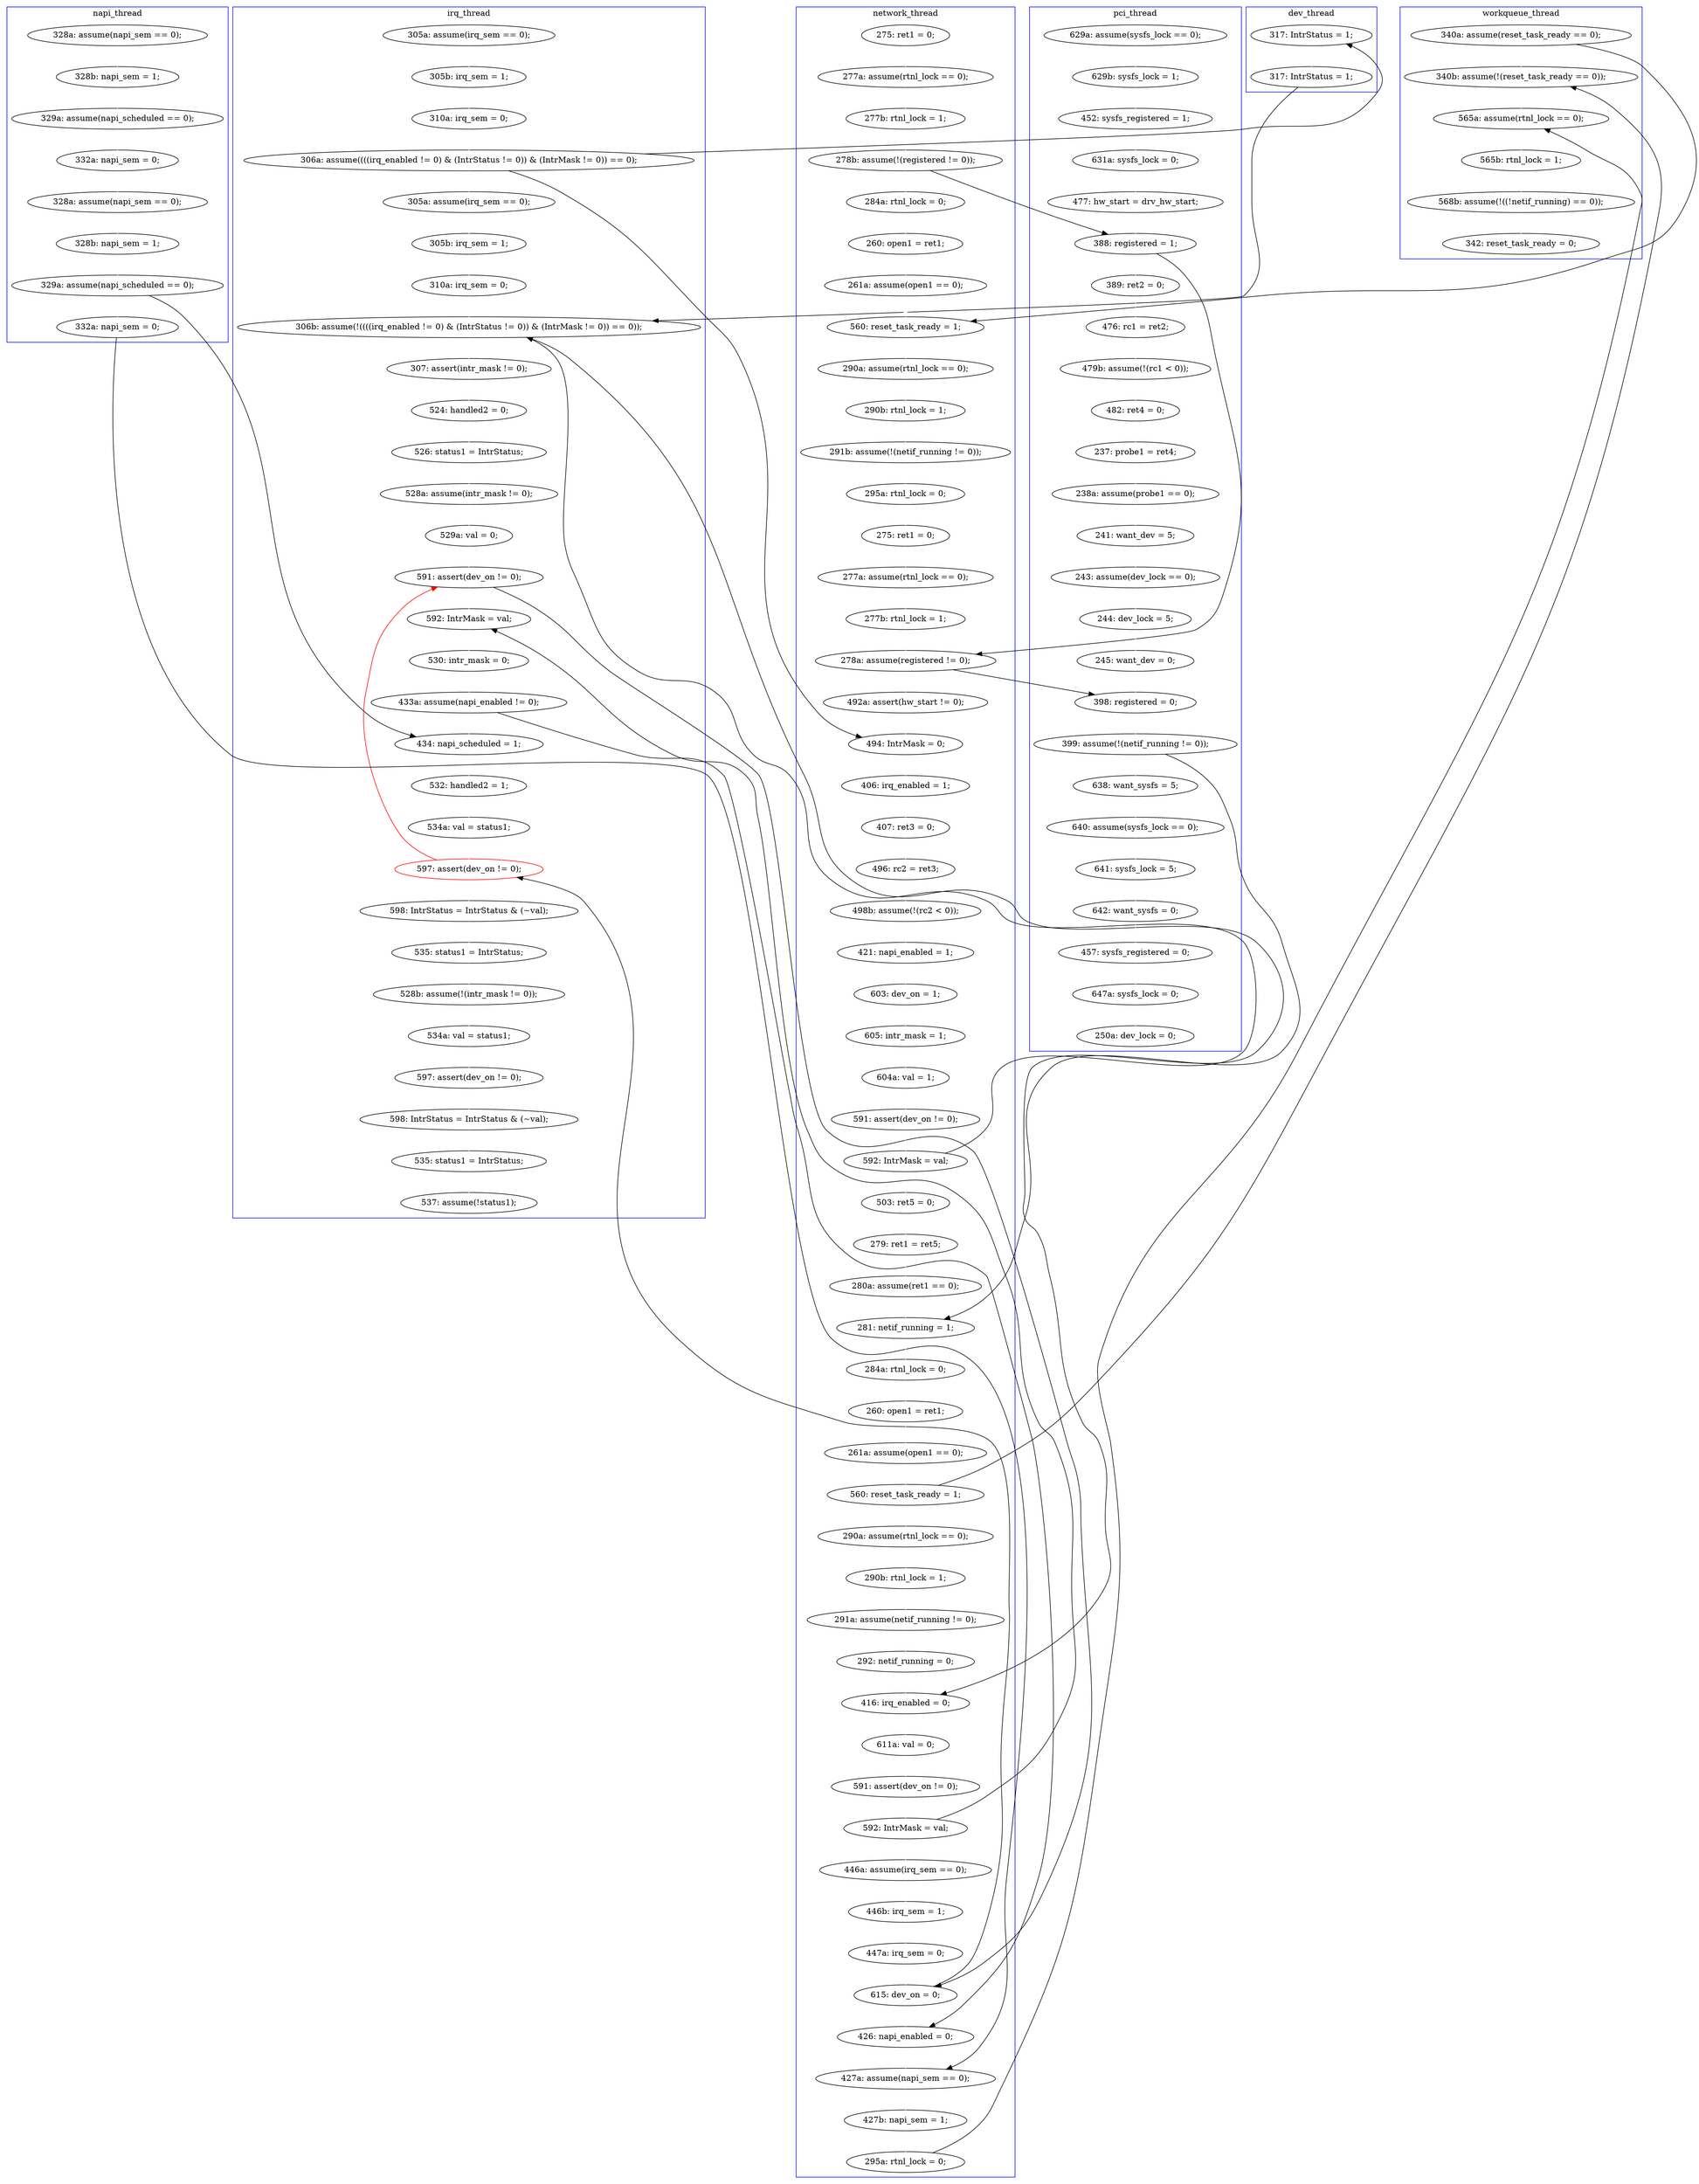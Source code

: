 digraph Counterexample {
	234 -> 236 [color = white, style = solid]
	28 -> 30 [color = white, style = solid]
	142 -> 143 [color = white, style = solid]
	157 -> 161 [color = white, style = solid]
	33 -> 55 [color = white, style = solid]
	252 -> 262 [color = black, style = solid, constraint = false]
	224 -> 230 [color = white, style = solid]
	167 -> 168 [color = white, style = solid]
	44 -> 63 [color = black, style = solid, constraint = false]
	161 -> 167 [color = white, style = solid]
	263 -> 264 [color = white, style = solid]
	88 -> 253 [color = black, style = solid, constraint = false]
	150 -> 153 [color = white, style = solid]
	68 -> 69 [color = white, style = solid]
	30 -> 31 [color = white, style = solid]
	187 -> 188 [color = black, style = solid, constraint = false]
	252 -> 253 [color = white, style = solid]
	269 -> 271 [color = white, style = solid]
	124 -> 131 [color = white, style = solid]
	188 -> 189 [color = white, style = solid]
	91 -> 94 [color = white, style = solid]
	204 -> 212 [color = white, style = solid]
	220 -> 221 [color = white, style = solid]
	33 -> 103 [color = black, style = solid, constraint = false]
	241 -> 244 [color = white, style = solid]
	148 -> 149 [color = white, style = solid]
	31 -> 33 [color = white, style = solid]
	96 -> 98 [color = white, style = solid]
	131 -> 134 [color = white, style = solid]
	248 -> 254 [color = white, style = solid]
	221 -> 223 [color = white, style = solid]
	105 -> 108 [color = white, style = solid]
	216 -> 238 [color = white, style = solid]
	132 -> 176 [color = white, style = solid]
	118 -> 119 [color = white, style = solid]
	143 -> 148 [color = white, style = solid]
	175 -> 186 [color = white, style = solid]
	187 -> 195 [color = white, style = solid]
	169 -> 170 [color = white, style = solid]
	44 -> 280 [color = white, style = solid]
	256 -> 257 [color = white, style = solid]
	215 -> 280 [color = black, style = solid, constraint = false]
	210 -> 215 [color = white, style = solid]
	270 -> 293 [color = black, style = solid, constraint = false]
	186 -> 187 [color = white, style = solid]
	203 -> 207 [color = white, style = solid]
	137 -> 142 [color = white, style = solid]
	215 -> 220 [color = white, style = solid]
	262 -> 263 [color = white, style = solid]
	254 -> 262 [color = white, style = solid]
	86 -> 88 [color = white, style = solid]
	196 -> 199 [color = white, style = solid]
	112 -> 115 [color = white, style = solid]
	274 -> 277 [color = white, style = solid]
	59 -> 63 [color = white, style = solid]
	244 -> 252 [color = white, style = solid]
	212 -> 216 [color = white, style = solid]
	117 -> 118 [color = white, style = solid]
	103 -> 137 [color = black, style = solid, constraint = false]
	74 -> 75 [color = white, style = solid]
	280 -> 293 [color = white, style = solid]
	149 -> 150 [color = white, style = solid]
	237 -> 241 [color = black, style = solid, constraint = false]
	168 -> 169 [color = white, style = solid]
	119 -> 157 [color = white, style = solid]
	160 -> 173 [color = white, style = solid]
	254 -> 269 [color = black, style = solid, constraint = false]
	47 -> 143 [color = black, style = solid, constraint = false]
	88 -> 180 [color = white, style = solid]
	90 -> 91 [color = white, style = solid]
	246 -> 248 [color = white, style = solid]
	230 -> 234 [color = white, style = solid]
	188 -> 230 [color = black, style = solid, constraint = false]
	104 -> 105 [color = white, style = solid]
	108 -> 109 [color = white, style = solid]
	47 -> 159 [color = white, style = solid]
	153 -> 156 [color = white, style = solid]
	98 -> 103 [color = white, style = solid]
	156 -> 171 [color = white, style = solid]
	238 -> 254 [color = black, style = solid, constraint = false]
	199 -> 202 [color = white, style = solid]
	264 -> 270 [color = white, style = solid]
	277 -> 289 [color = white, style = solid]
	289 -> 291 [color = white, style = solid]
	271 -> 274 [color = white, style = solid]
	56 -> 59 [color = white, style = solid]
	37 -> 38 [color = white, style = solid]
	134 -> 135 [color = white, style = solid]
	236 -> 237 [color = white, style = solid]
	159 -> 160 [color = white, style = solid]
	161 -> 202 [color = black, style = solid, constraint = false]
	63 -> 68 [color = white, style = solid]
	103 -> 104 [color = white, style = solid]
	38 -> 42 [color = white, style = solid]
	201 -> 204 [color = white, style = solid]
	77 -> 83 [color = white, style = solid]
	273 -> 298 [color = white, style = solid]
	300 -> 301 [color = white, style = solid]
	180 -> 263 [color = black, style = solid, constraint = false]
	291 -> 292 [color = white, style = solid]
	85 -> 86 [color = white, style = solid]
	137 -> 157 [color = black, style = solid, constraint = false]
	71 -> 124 [color = white, style = solid]
	195 -> 196 [color = white, style = solid]
	47 -> 132 [color = black, style = solid, constraint = false]
	109 -> 112 [color = white, style = solid]
	293 -> 294 [color = white, style = solid]
	202 -> 203 [color = white, style = solid]
	55 -> 56 [color = white, style = solid]
	69 -> 71 [color = white, style = solid]
	173 -> 188 [color = white, style = solid]
	292 -> 300 [color = white, style = solid]
	83 -> 85 [color = white, style = solid]
	296 -> 307 [color = white, style = solid]
	223 -> 224 [color = white, style = solid]
	75 -> 77 [color = white, style = solid]
	42 -> 47 [color = white, style = solid]
	269 -> 238 [color = red, style = solid, constraint = false]
	294 -> 296 [color = white, style = solid]
	257 -> 269 [color = white, style = solid]
	170 -> 258 [color = white, style = solid]
	172 -> 175 [color = white, style = solid]
	207 -> 210 [color = white, style = solid]
	171 -> 172 [color = white, style = solid]
	189 -> 201 [color = white, style = solid]
	135 -> 137 [color = white, style = solid]
	237 -> 245 [color = white, style = solid]
	94 -> 96 [color = white, style = solid]
	238 -> 241 [color = white, style = solid]
	258 -> 273 [color = white, style = solid]
	245 -> 246 [color = white, style = solid]
	115 -> 116 [color = white, style = solid]
	176 -> 188 [color = black, style = solid, constraint = false]
	116 -> 117 [color = white, style = solid]
	253 -> 256 [color = white, style = solid]
	subgraph cluster7 {
		label = dev_thread
		color = blue
		132  [label = "317: IntrStatus = 1;"]
		176  [label = "317: IntrStatus = 1;"]
	}
	subgraph cluster4 {
		label = napi_thread
		color = blue
		85  [label = "328a: assume(napi_sem == 0);"]
		180  [label = "332a: napi_sem = 0;"]
		77  [label = "329a: assume(napi_scheduled == 0);"]
		88  [label = "329a: assume(napi_scheduled == 0);"]
		83  [label = "332a: napi_sem = 0;"]
		74  [label = "328a: assume(napi_sem == 0);"]
		86  [label = "328b: napi_sem = 1;"]
		75  [label = "328b: napi_sem = 1;"]
	}
	subgraph cluster3 {
		label = irq_thread
		color = blue
		271  [label = "598: IntrStatus = IntrStatus & (~val);"]
		160  [label = "305b: irq_sem = 1;"]
		241  [label = "592: IntrMask = val;"]
		244  [label = "530: intr_mask = 0;"]
		289  [label = "534a: val = status1;"]
		38  [label = "305b: irq_sem = 1;"]
		204  [label = "526: status1 = IntrStatus;"]
		173  [label = "310a: irq_sem = 0;"]
		252  [label = "433a: assume(napi_enabled != 0);"]
		301  [label = "537: assume(!status1);"]
		212  [label = "528a: assume(intr_mask != 0);"]
		37  [label = "305a: assume(irq_sem == 0);"]
		256  [label = "532: handled2 = 1;"]
		291  [label = "597: assert(dev_on != 0);"]
		238  [label = "591: assert(dev_on != 0);"]
		253  [label = "434: napi_scheduled = 1;"]
		292  [label = "598: IntrStatus = IntrStatus & (~val);"]
		300  [label = "535: status1 = IntrStatus;"]
		159  [label = "305a: assume(irq_sem == 0);"]
		277  [label = "528b: assume(!(intr_mask != 0));"]
		189  [label = "307: assert(intr_mask != 0);"]
		269  [label = "597: assert(dev_on != 0);", color = red]
		42  [label = "310a: irq_sem = 0;"]
		188  [label = "306b: assume(!((((irq_enabled != 0) & (IntrStatus != 0)) & (IntrMask != 0)) == 0));"]
		257  [label = "534a: val = status1;"]
		274  [label = "535: status1 = IntrStatus;"]
		216  [label = "529a: val = 0;"]
		201  [label = "524: handled2 = 0;"]
		47  [label = "306a: assume((((irq_enabled != 0) & (IntrStatus != 0)) & (IntrMask != 0)) == 0);"]
	}
	subgraph cluster5 {
		label = workqueue_thread
		color = blue
		293  [label = "565a: assume(rtnl_lock == 0);"]
		44  [label = "340a: assume(reset_task_ready == 0);"]
		280  [label = "340b: assume(!(reset_task_ready == 0));"]
		307  [label = "342: reset_task_ready = 0;"]
		294  [label = "565b: rtnl_lock = 1;"]
		296  [label = "568b: assume(!((!netif_running) == 0));"]
	}
	subgraph cluster2 {
		label = network_thread
		color = blue
		131  [label = "275: ret1 = 0;"]
		248  [label = "447a: irq_sem = 0;"]
		142  [label = "492a: assert(hw_start != 0);"]
		237  [label = "592: IntrMask = val;"]
		202  [label = "281: netif_running = 1;"]
		221  [label = "290b: rtnl_lock = 1;"]
		196  [label = "279: ret1 = ret5;"]
		63  [label = "560: reset_task_ready = 1;"]
		246  [label = "446b: irq_sem = 1;"]
		143  [label = "494: IntrMask = 0;"]
		172  [label = "605: intr_mask = 1;"]
		270  [label = "295a: rtnl_lock = 0;"]
		71  [label = "291b: assume(!(netif_running != 0));"]
		234  [label = "611a: val = 0;"]
		186  [label = "591: assert(dev_on != 0);"]
		59  [label = "261a: assume(open1 == 0);"]
		156  [label = "421: napi_enabled = 1;"]
		31  [label = "277b: rtnl_lock = 1;"]
		195  [label = "503: ret5 = 0;"]
		28  [label = "275: ret1 = 0;"]
		68  [label = "290a: assume(rtnl_lock == 0);"]
		187  [label = "592: IntrMask = val;"]
		69  [label = "290b: rtnl_lock = 1;"]
		264  [label = "427b: napi_sem = 1;"]
		153  [label = "498b: assume(!(rc2 < 0));"]
		210  [label = "261a: assume(open1 == 0);"]
		150  [label = "496: rc2 = ret3;"]
		262  [label = "426: napi_enabled = 0;"]
		230  [label = "416: irq_enabled = 0;"]
		56  [label = "260: open1 = ret1;"]
		263  [label = "427a: assume(napi_sem == 0);"]
		30  [label = "277a: assume(rtnl_lock == 0);"]
		245  [label = "446a: assume(irq_sem == 0);"]
		33  [label = "278b: assume(!(registered != 0));"]
		223  [label = "291a: assume(netif_running != 0);"]
		220  [label = "290a: assume(rtnl_lock == 0);"]
		148  [label = "406: irq_enabled = 1;"]
		236  [label = "591: assert(dev_on != 0);"]
		171  [label = "603: dev_on = 1;"]
		199  [label = "280a: assume(ret1 == 0);"]
		55  [label = "284a: rtnl_lock = 0;"]
		137  [label = "278a: assume(registered != 0);"]
		134  [label = "277a: assume(rtnl_lock == 0);"]
		149  [label = "407: ret3 = 0;"]
		254  [label = "615: dev_on = 0;"]
		215  [label = "560: reset_task_ready = 1;"]
		135  [label = "277b: rtnl_lock = 1;"]
		224  [label = "292: netif_running = 0;"]
		203  [label = "284a: rtnl_lock = 0;"]
		124  [label = "295a: rtnl_lock = 0;"]
		175  [label = "604a: val = 1;"]
		207  [label = "260: open1 = ret1;"]
	}
	subgraph cluster1 {
		label = pci_thread
		color = blue
		104  [label = "389: ret2 = 0;"]
		273  [label = "647a: sysfs_lock = 0;"]
		161  [label = "399: assume(!(netif_running != 0));"]
		98  [label = "477: hw_start = drv_hw_start;"]
		112  [label = "237: probe1 = ret4;"]
		108  [label = "479b: assume(!(rc1 < 0));"]
		157  [label = "398: registered = 0;"]
		168  [label = "640: assume(sysfs_lock == 0);"]
		96  [label = "631a: sysfs_lock = 0;"]
		119  [label = "245: want_dev = 0;"]
		167  [label = "638: want_sysfs = 5;"]
		109  [label = "482: ret4 = 0;"]
		169  [label = "641: sysfs_lock = 5;"]
		105  [label = "476: rc1 = ret2;"]
		298  [label = "250a: dev_lock = 0;"]
		90  [label = "629a: assume(sysfs_lock == 0);"]
		91  [label = "629b: sysfs_lock = 1;"]
		117  [label = "243: assume(dev_lock == 0);"]
		103  [label = "388: registered = 1;"]
		116  [label = "241: want_dev = 5;"]
		94  [label = "452: sysfs_registered = 1;"]
		170  [label = "642: want_sysfs = 0;"]
		115  [label = "238a: assume(probe1 == 0);"]
		118  [label = "244: dev_lock = 5;"]
		258  [label = "457: sysfs_registered = 0;"]
	}
}